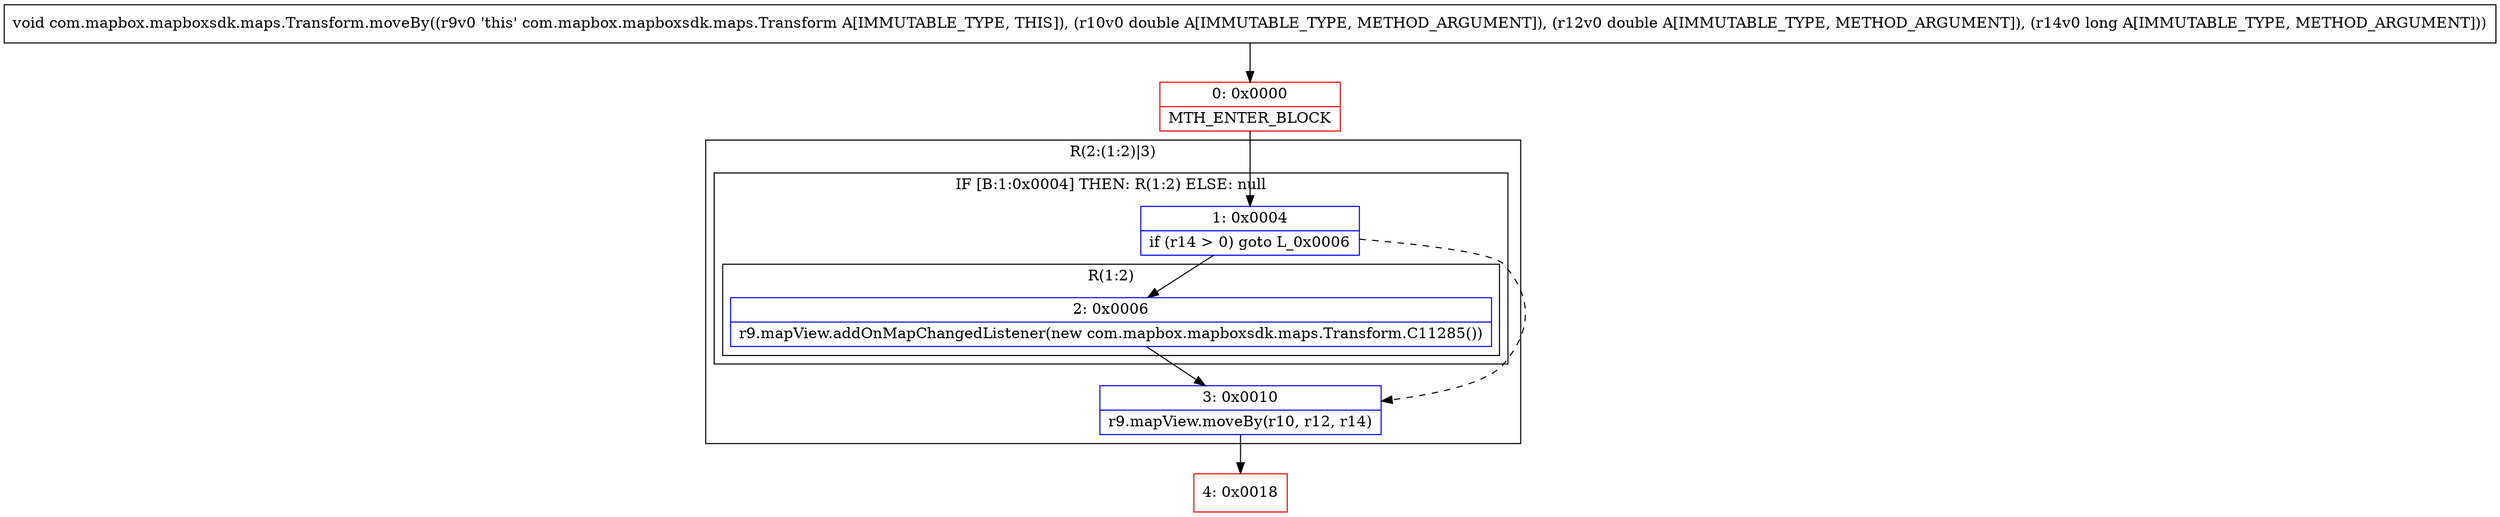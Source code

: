 digraph "CFG forcom.mapbox.mapboxsdk.maps.Transform.moveBy(DDJ)V" {
subgraph cluster_Region_576310571 {
label = "R(2:(1:2)|3)";
node [shape=record,color=blue];
subgraph cluster_IfRegion_1284651027 {
label = "IF [B:1:0x0004] THEN: R(1:2) ELSE: null";
node [shape=record,color=blue];
Node_1 [shape=record,label="{1\:\ 0x0004|if (r14 \> 0) goto L_0x0006\l}"];
subgraph cluster_Region_1099253018 {
label = "R(1:2)";
node [shape=record,color=blue];
Node_2 [shape=record,label="{2\:\ 0x0006|r9.mapView.addOnMapChangedListener(new com.mapbox.mapboxsdk.maps.Transform.C11285())\l}"];
}
}
Node_3 [shape=record,label="{3\:\ 0x0010|r9.mapView.moveBy(r10, r12, r14)\l}"];
}
Node_0 [shape=record,color=red,label="{0\:\ 0x0000|MTH_ENTER_BLOCK\l}"];
Node_4 [shape=record,color=red,label="{4\:\ 0x0018}"];
MethodNode[shape=record,label="{void com.mapbox.mapboxsdk.maps.Transform.moveBy((r9v0 'this' com.mapbox.mapboxsdk.maps.Transform A[IMMUTABLE_TYPE, THIS]), (r10v0 double A[IMMUTABLE_TYPE, METHOD_ARGUMENT]), (r12v0 double A[IMMUTABLE_TYPE, METHOD_ARGUMENT]), (r14v0 long A[IMMUTABLE_TYPE, METHOD_ARGUMENT])) }"];
MethodNode -> Node_0;
Node_1 -> Node_2;
Node_1 -> Node_3[style=dashed];
Node_2 -> Node_3;
Node_3 -> Node_4;
Node_0 -> Node_1;
}


